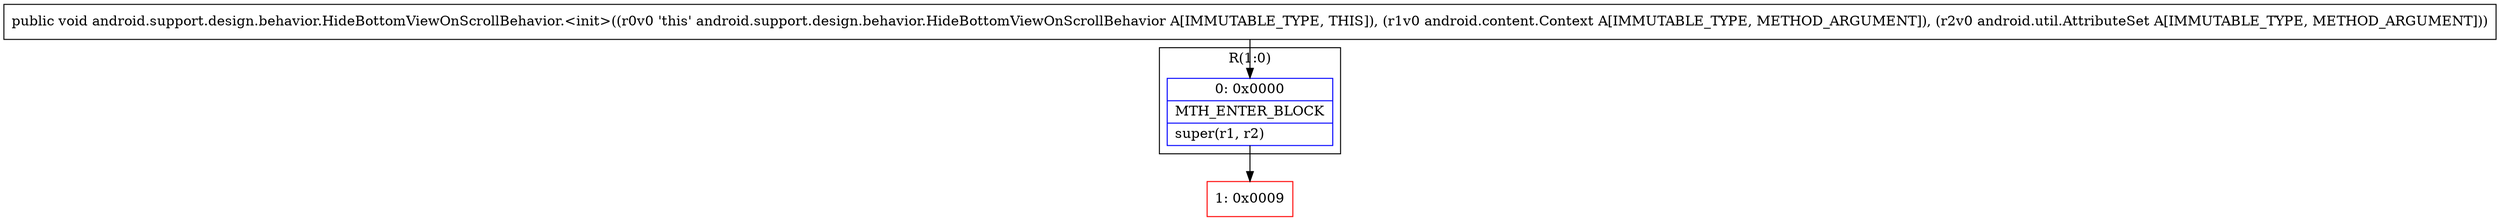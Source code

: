 digraph "CFG forandroid.support.design.behavior.HideBottomViewOnScrollBehavior.\<init\>(Landroid\/content\/Context;Landroid\/util\/AttributeSet;)V" {
subgraph cluster_Region_1982085647 {
label = "R(1:0)";
node [shape=record,color=blue];
Node_0 [shape=record,label="{0\:\ 0x0000|MTH_ENTER_BLOCK\l|super(r1, r2)\l}"];
}
Node_1 [shape=record,color=red,label="{1\:\ 0x0009}"];
MethodNode[shape=record,label="{public void android.support.design.behavior.HideBottomViewOnScrollBehavior.\<init\>((r0v0 'this' android.support.design.behavior.HideBottomViewOnScrollBehavior A[IMMUTABLE_TYPE, THIS]), (r1v0 android.content.Context A[IMMUTABLE_TYPE, METHOD_ARGUMENT]), (r2v0 android.util.AttributeSet A[IMMUTABLE_TYPE, METHOD_ARGUMENT])) }"];
MethodNode -> Node_0;
Node_0 -> Node_1;
}

